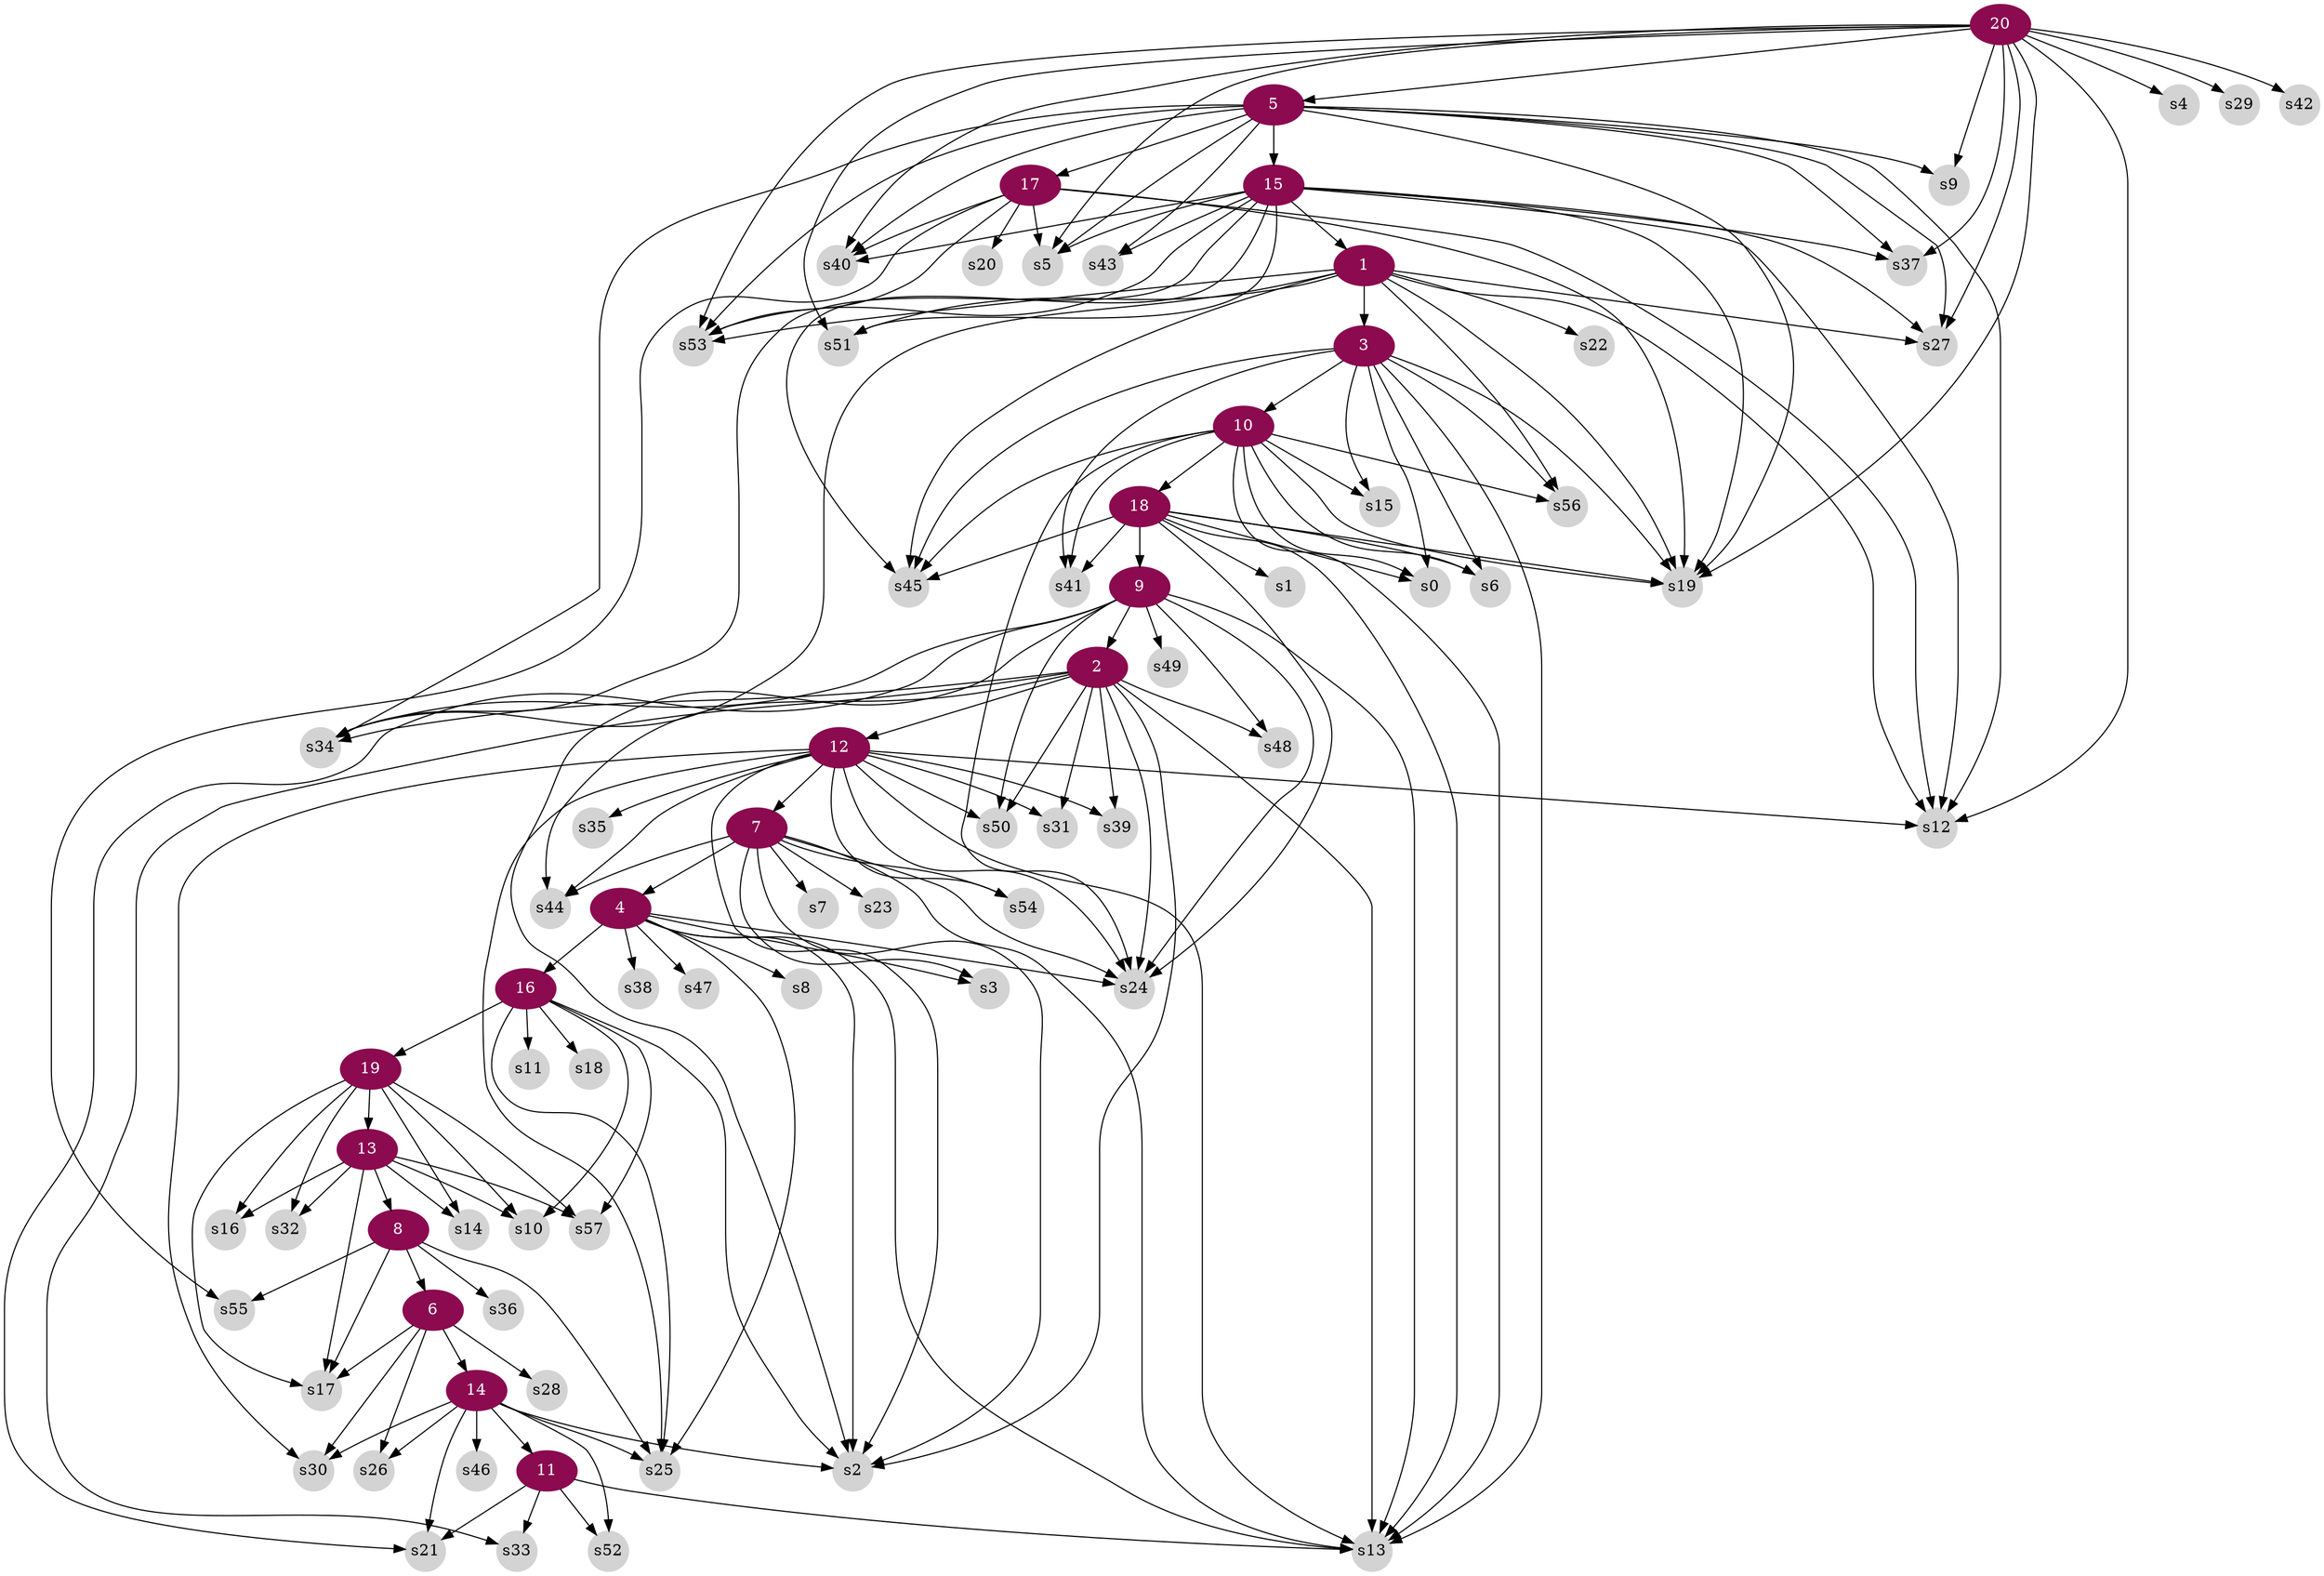 digraph g{
node [color=deeppink4, style=filled, fontcolor=white];	
15 -> 1;
9 -> 2;
1 -> 3;
7 -> 4;
20 -> 5;
8 -> 6;
12 -> 7;
13 -> 8;
18 -> 9;
3 -> 10;
14 -> 11;
2 -> 12;
19 -> 13;
6 -> 14;
5 -> 15;
4 -> 16;
5 -> 17;
10 -> 18;
16 -> 19;
node [color=lightgrey, style=filled, fontcolor=black, shape=circle, fixedsize=true];  
1 -> s12;
1 -> s19;
1 -> s22;
1 -> s27;
1 -> s34;
1 -> s45;
1 -> s51;
1 -> s53;
1 -> s56;
2 -> s2;
2 -> s13;
2 -> s24;
2 -> s31;
2 -> s33;
2 -> s34;
2 -> s39;
2 -> s44;
2 -> s48;
2 -> s50;
3 -> s0;
3 -> s6;
3 -> s13;
3 -> s15;
3 -> s19;
3 -> s41;
3 -> s45;
3 -> s56;
4 -> s2;
4 -> s3;
4 -> s8;
4 -> s13;
4 -> s24;
4 -> s25;
4 -> s38;
4 -> s47;
5 -> s5;
5 -> s9;
5 -> s12;
5 -> s19;
5 -> s27;
5 -> s34;
5 -> s37;
5 -> s40;
5 -> s43;
5 -> s53;
6 -> s17;
6 -> s26;
6 -> s28;
6 -> s30;
7 -> s2;
7 -> s3;
7 -> s7;
7 -> s13;
7 -> s23;
7 -> s24;
7 -> s44;
7 -> s54;
8 -> s17;
8 -> s25;
8 -> s36;
8 -> s55;
9 -> s2;
9 -> s13;
9 -> s21;
9 -> s24;
9 -> s34;
9 -> s48;
9 -> s49;
9 -> s50;
10 -> s0;
10 -> s6;
10 -> s13;
10 -> s15;
10 -> s19;
10 -> s24;
10 -> s41;
10 -> s45;
10 -> s56;
11 -> s13;
11 -> s21;
11 -> s33;
11 -> s52;
12 -> s2;
12 -> s12;
12 -> s13;
12 -> s24;
12 -> s25;
12 -> s30;
12 -> s31;
12 -> s35;
12 -> s39;
12 -> s44;
12 -> s50;
12 -> s54;
13 -> s10;
13 -> s14;
13 -> s16;
13 -> s17;
13 -> s32;
13 -> s57;
14 -> s2;
14 -> s21;
14 -> s25;
14 -> s26;
14 -> s30;
14 -> s46;
14 -> s52;
15 -> s5;
15 -> s12;
15 -> s19;
15 -> s27;
15 -> s34;
15 -> s37;
15 -> s40;
15 -> s43;
15 -> s45;
15 -> s51;
15 -> s53;
16 -> s2;
16 -> s10;
16 -> s11;
16 -> s18;
16 -> s25;
16 -> s57;
17 -> s5;
17 -> s12;
17 -> s19;
17 -> s20;
17 -> s40;
17 -> s53;
17 -> s55;
18 -> s0;
18 -> s1;
18 -> s6;
18 -> s13;
18 -> s19;
18 -> s24;
18 -> s41;
18 -> s45;
19 -> s10;
19 -> s14;
19 -> s16;
19 -> s17;
19 -> s32;
19 -> s57;
20 -> s4;
20 -> s5;
20 -> s9;
20 -> s12;
20 -> s19;
20 -> s27;
20 -> s29;
20 -> s37;
20 -> s40;
20 -> s42;
20 -> s51;
20 -> s53;
}
